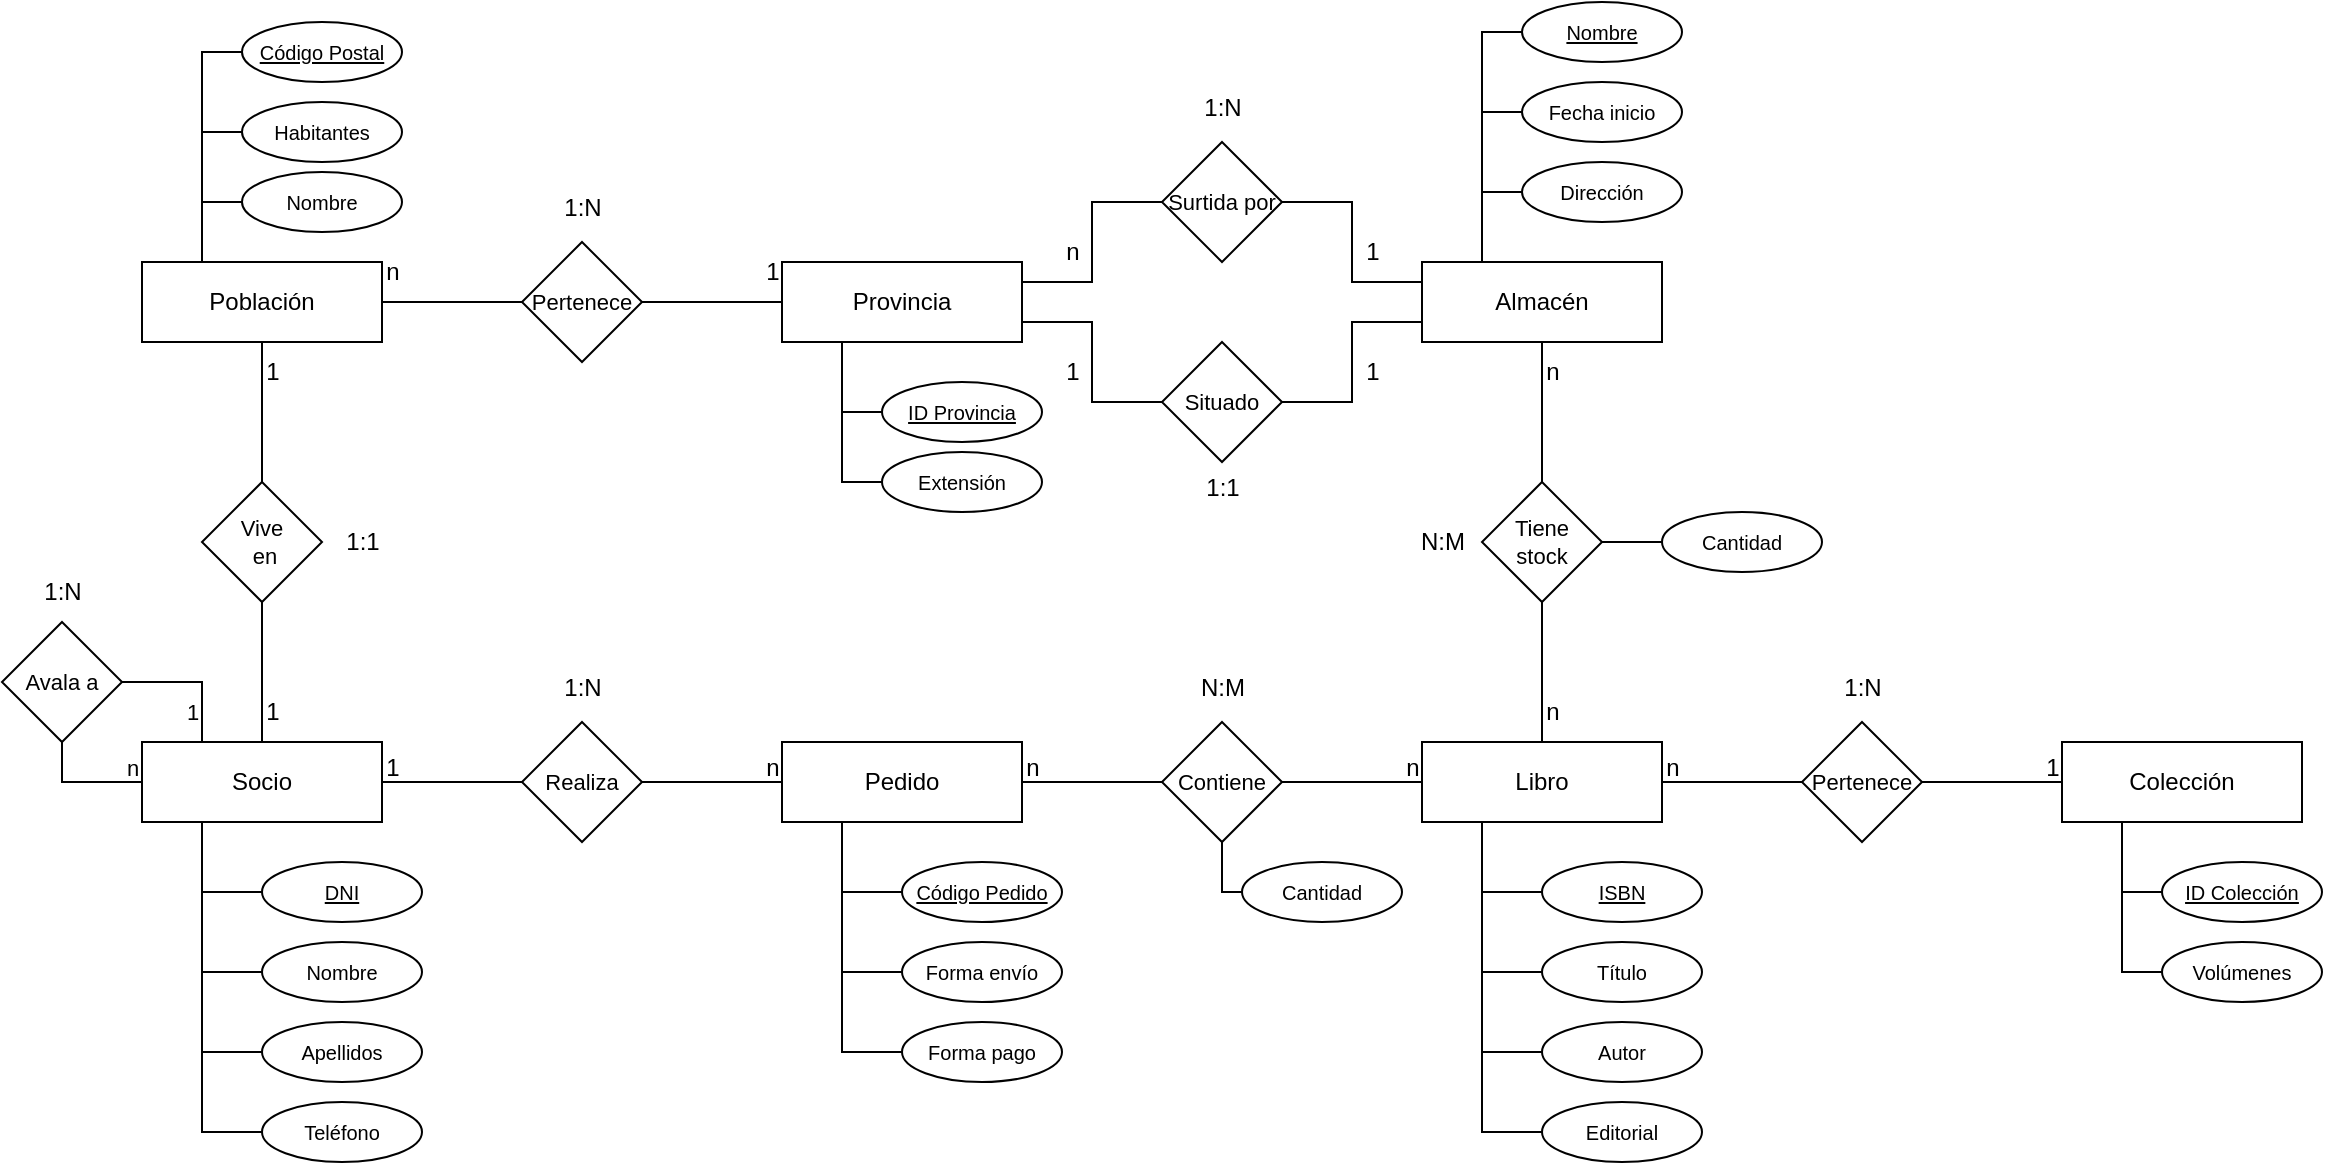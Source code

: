 <mxfile version="21.2.7" type="device">
  <diagram name="Page-1" id="IFIbUw-O5ODBvdCX3ha6">
    <mxGraphModel dx="1434" dy="1882" grid="1" gridSize="10" guides="1" tooltips="1" connect="1" arrows="1" fold="1" page="1" pageScale="1" pageWidth="850" pageHeight="1100" math="0" shadow="0">
      <root>
        <mxCell id="0" />
        <mxCell id="1" parent="0" />
        <mxCell id="svmlHl5rLktZrwbqCg48-7" style="edgeStyle=orthogonalEdgeStyle;shape=connector;rounded=0;orthogonalLoop=1;jettySize=auto;html=1;exitX=0.25;exitY=1;exitDx=0;exitDy=0;entryX=0;entryY=0.5;entryDx=0;entryDy=0;labelBackgroundColor=default;strokeColor=default;fontFamily=Helvetica;fontSize=11;fontColor=default;endArrow=none;endFill=0;" edge="1" parent="1" source="svmlHl5rLktZrwbqCg48-1" target="svmlHl5rLktZrwbqCg48-5">
          <mxGeometry relative="1" as="geometry" />
        </mxCell>
        <mxCell id="svmlHl5rLktZrwbqCg48-11" style="edgeStyle=orthogonalEdgeStyle;shape=connector;rounded=0;orthogonalLoop=1;jettySize=auto;html=1;exitX=0.25;exitY=1;exitDx=0;exitDy=0;entryX=0;entryY=0.5;entryDx=0;entryDy=0;labelBackgroundColor=default;strokeColor=default;fontFamily=Helvetica;fontSize=11;fontColor=default;endArrow=none;endFill=0;" edge="1" parent="1" source="svmlHl5rLktZrwbqCg48-1" target="svmlHl5rLktZrwbqCg48-8">
          <mxGeometry relative="1" as="geometry" />
        </mxCell>
        <mxCell id="svmlHl5rLktZrwbqCg48-12" style="edgeStyle=orthogonalEdgeStyle;shape=connector;rounded=0;orthogonalLoop=1;jettySize=auto;html=1;exitX=0.25;exitY=1;exitDx=0;exitDy=0;entryX=0;entryY=0.5;entryDx=0;entryDy=0;labelBackgroundColor=default;strokeColor=default;fontFamily=Helvetica;fontSize=11;fontColor=default;endArrow=none;endFill=0;" edge="1" parent="1" source="svmlHl5rLktZrwbqCg48-1" target="svmlHl5rLktZrwbqCg48-9">
          <mxGeometry relative="1" as="geometry" />
        </mxCell>
        <mxCell id="svmlHl5rLktZrwbqCg48-13" style="edgeStyle=orthogonalEdgeStyle;shape=connector;rounded=0;orthogonalLoop=1;jettySize=auto;html=1;exitX=0.25;exitY=1;exitDx=0;exitDy=0;entryX=0;entryY=0.5;entryDx=0;entryDy=0;labelBackgroundColor=default;strokeColor=default;fontFamily=Helvetica;fontSize=11;fontColor=default;endArrow=none;endFill=0;" edge="1" parent="1" source="svmlHl5rLktZrwbqCg48-1" target="svmlHl5rLktZrwbqCg48-10">
          <mxGeometry relative="1" as="geometry" />
        </mxCell>
        <mxCell id="svmlHl5rLktZrwbqCg48-16" style="edgeStyle=orthogonalEdgeStyle;shape=connector;rounded=0;orthogonalLoop=1;jettySize=auto;html=1;exitX=0.25;exitY=0;exitDx=0;exitDy=0;entryX=1;entryY=0.5;entryDx=0;entryDy=0;labelBackgroundColor=default;strokeColor=default;fontFamily=Helvetica;fontSize=11;fontColor=default;endArrow=none;endFill=0;" edge="1" parent="1" source="svmlHl5rLktZrwbqCg48-1" target="svmlHl5rLktZrwbqCg48-15">
          <mxGeometry relative="1" as="geometry" />
        </mxCell>
        <mxCell id="svmlHl5rLktZrwbqCg48-22" style="edgeStyle=orthogonalEdgeStyle;shape=connector;rounded=0;orthogonalLoop=1;jettySize=auto;html=1;exitX=1;exitY=0.5;exitDx=0;exitDy=0;entryX=0;entryY=0.5;entryDx=0;entryDy=0;labelBackgroundColor=default;strokeColor=default;fontFamily=Helvetica;fontSize=12;fontColor=default;endArrow=none;endFill=0;" edge="1" parent="1" source="svmlHl5rLktZrwbqCg48-1" target="svmlHl5rLktZrwbqCg48-21">
          <mxGeometry relative="1" as="geometry" />
        </mxCell>
        <mxCell id="svmlHl5rLktZrwbqCg48-50" style="edgeStyle=orthogonalEdgeStyle;shape=connector;rounded=0;orthogonalLoop=1;jettySize=auto;html=1;exitX=0.5;exitY=0;exitDx=0;exitDy=0;entryX=0.5;entryY=1;entryDx=0;entryDy=0;labelBackgroundColor=default;strokeColor=default;fontFamily=Helvetica;fontSize=12;fontColor=default;endArrow=none;endFill=0;" edge="1" parent="1" source="svmlHl5rLktZrwbqCg48-1" target="svmlHl5rLktZrwbqCg48-49">
          <mxGeometry relative="1" as="geometry" />
        </mxCell>
        <mxCell id="svmlHl5rLktZrwbqCg48-1" value="&lt;div&gt;Socio&lt;/div&gt;" style="rounded=0;whiteSpace=wrap;html=1;" vertex="1" parent="1">
          <mxGeometry x="120" y="200" width="120" height="40" as="geometry" />
        </mxCell>
        <mxCell id="svmlHl5rLktZrwbqCg48-27" style="edgeStyle=orthogonalEdgeStyle;shape=connector;rounded=0;orthogonalLoop=1;jettySize=auto;html=1;exitX=1;exitY=0.5;exitDx=0;exitDy=0;entryX=0;entryY=0.5;entryDx=0;entryDy=0;labelBackgroundColor=default;strokeColor=default;fontFamily=Helvetica;fontSize=12;fontColor=default;endArrow=none;endFill=0;" edge="1" parent="1" source="svmlHl5rLktZrwbqCg48-2" target="svmlHl5rLktZrwbqCg48-26">
          <mxGeometry relative="1" as="geometry" />
        </mxCell>
        <mxCell id="svmlHl5rLktZrwbqCg48-42" style="edgeStyle=orthogonalEdgeStyle;shape=connector;rounded=0;orthogonalLoop=1;jettySize=auto;html=1;exitX=0.25;exitY=1;exitDx=0;exitDy=0;entryX=0;entryY=0.5;entryDx=0;entryDy=0;labelBackgroundColor=default;strokeColor=default;fontFamily=Helvetica;fontSize=12;fontColor=default;endArrow=none;endFill=0;" edge="1" parent="1" source="svmlHl5rLktZrwbqCg48-2" target="svmlHl5rLktZrwbqCg48-39">
          <mxGeometry relative="1" as="geometry" />
        </mxCell>
        <mxCell id="svmlHl5rLktZrwbqCg48-2" value="&lt;div&gt;Pedido&lt;/div&gt;" style="rounded=0;whiteSpace=wrap;html=1;" vertex="1" parent="1">
          <mxGeometry x="440" y="200" width="120" height="40" as="geometry" />
        </mxCell>
        <mxCell id="svmlHl5rLktZrwbqCg48-5" value="&lt;font style=&quot;font-size: 10px;&quot;&gt;&lt;u style=&quot;font-size: 10px;&quot;&gt;DNI&lt;/u&gt;&lt;/font&gt;" style="ellipse;whiteSpace=wrap;html=1;rounded=0;fontSize=10;" vertex="1" parent="1">
          <mxGeometry x="180" y="260" width="80" height="30" as="geometry" />
        </mxCell>
        <mxCell id="svmlHl5rLktZrwbqCg48-8" value="&lt;div&gt;Nombre&lt;/div&gt;" style="ellipse;whiteSpace=wrap;html=1;rounded=0;fontSize=10;" vertex="1" parent="1">
          <mxGeometry x="180" y="300" width="80" height="30" as="geometry" />
        </mxCell>
        <mxCell id="svmlHl5rLktZrwbqCg48-9" value="Apellidos" style="ellipse;whiteSpace=wrap;html=1;rounded=0;fontSize=10;" vertex="1" parent="1">
          <mxGeometry x="180" y="340" width="80" height="30" as="geometry" />
        </mxCell>
        <mxCell id="svmlHl5rLktZrwbqCg48-10" value="&lt;div&gt;Teléfono&lt;/div&gt;" style="ellipse;whiteSpace=wrap;html=1;rounded=0;fontSize=10;" vertex="1" parent="1">
          <mxGeometry x="180" y="380" width="80" height="30" as="geometry" />
        </mxCell>
        <mxCell id="svmlHl5rLktZrwbqCg48-17" style="edgeStyle=orthogonalEdgeStyle;shape=connector;rounded=0;orthogonalLoop=1;jettySize=auto;html=1;exitX=0.5;exitY=1;exitDx=0;exitDy=0;entryX=0;entryY=0.5;entryDx=0;entryDy=0;labelBackgroundColor=default;strokeColor=default;fontFamily=Helvetica;fontSize=11;fontColor=default;endArrow=none;endFill=0;" edge="1" parent="1" source="svmlHl5rLktZrwbqCg48-15" target="svmlHl5rLktZrwbqCg48-1">
          <mxGeometry relative="1" as="geometry" />
        </mxCell>
        <mxCell id="svmlHl5rLktZrwbqCg48-15" value="Avala a" style="rhombus;whiteSpace=wrap;html=1;fontFamily=Helvetica;fontSize=11;fontColor=default;" vertex="1" parent="1">
          <mxGeometry x="50" y="140" width="60" height="60" as="geometry" />
        </mxCell>
        <mxCell id="svmlHl5rLktZrwbqCg48-18" value="1" style="text;html=1;align=center;verticalAlign=middle;resizable=0;points=[];autosize=1;strokeColor=none;fillColor=none;fontSize=11;fontFamily=Helvetica;fontColor=default;" vertex="1" parent="1">
          <mxGeometry x="130" y="170" width="30" height="30" as="geometry" />
        </mxCell>
        <mxCell id="svmlHl5rLktZrwbqCg48-19" value="n" style="text;html=1;align=center;verticalAlign=middle;resizable=0;points=[];autosize=1;strokeColor=none;fillColor=none;fontSize=11;fontFamily=Helvetica;fontColor=default;" vertex="1" parent="1">
          <mxGeometry x="100" y="198" width="30" height="30" as="geometry" />
        </mxCell>
        <mxCell id="svmlHl5rLktZrwbqCg48-23" style="edgeStyle=orthogonalEdgeStyle;shape=connector;rounded=0;orthogonalLoop=1;jettySize=auto;html=1;exitX=1;exitY=0.5;exitDx=0;exitDy=0;entryX=0;entryY=0.5;entryDx=0;entryDy=0;labelBackgroundColor=default;strokeColor=default;fontFamily=Helvetica;fontSize=12;fontColor=default;endArrow=none;endFill=0;" edge="1" parent="1" source="svmlHl5rLktZrwbqCg48-21" target="svmlHl5rLktZrwbqCg48-2">
          <mxGeometry relative="1" as="geometry" />
        </mxCell>
        <mxCell id="svmlHl5rLktZrwbqCg48-21" value="Realiza" style="rhombus;whiteSpace=wrap;html=1;fontFamily=Helvetica;fontSize=11;fontColor=default;" vertex="1" parent="1">
          <mxGeometry x="310" y="190" width="60" height="60" as="geometry" />
        </mxCell>
        <mxCell id="svmlHl5rLktZrwbqCg48-24" value="&lt;div&gt;Libro&lt;/div&gt;" style="rounded=0;whiteSpace=wrap;html=1;" vertex="1" parent="1">
          <mxGeometry x="760" y="200" width="120" height="40" as="geometry" />
        </mxCell>
        <mxCell id="svmlHl5rLktZrwbqCg48-28" style="edgeStyle=orthogonalEdgeStyle;shape=connector;rounded=0;orthogonalLoop=1;jettySize=auto;html=1;exitX=1;exitY=0.5;exitDx=0;exitDy=0;entryX=0;entryY=0.5;entryDx=0;entryDy=0;labelBackgroundColor=default;strokeColor=default;fontFamily=Helvetica;fontSize=12;fontColor=default;endArrow=none;endFill=0;" edge="1" parent="1" source="svmlHl5rLktZrwbqCg48-26" target="svmlHl5rLktZrwbqCg48-24">
          <mxGeometry relative="1" as="geometry" />
        </mxCell>
        <mxCell id="svmlHl5rLktZrwbqCg48-26" value="&lt;div&gt;Contiene&lt;/div&gt;" style="rhombus;whiteSpace=wrap;html=1;fontFamily=Helvetica;fontSize=11;fontColor=default;" vertex="1" parent="1">
          <mxGeometry x="630" y="190" width="60" height="60" as="geometry" />
        </mxCell>
        <mxCell id="svmlHl5rLktZrwbqCg48-29" value="n" style="text;html=1;align=center;verticalAlign=middle;resizable=0;points=[];autosize=1;strokeColor=none;fillColor=none;fontSize=12;fontFamily=Helvetica;fontColor=default;" vertex="1" parent="1">
          <mxGeometry x="550" y="198" width="30" height="30" as="geometry" />
        </mxCell>
        <mxCell id="svmlHl5rLktZrwbqCg48-30" value="1" style="text;html=1;align=center;verticalAlign=middle;resizable=0;points=[];autosize=1;strokeColor=none;fillColor=none;fontSize=12;fontFamily=Helvetica;fontColor=default;" vertex="1" parent="1">
          <mxGeometry x="1060" y="198" width="30" height="30" as="geometry" />
        </mxCell>
        <mxCell id="svmlHl5rLktZrwbqCg48-31" value="n" style="text;html=1;align=center;verticalAlign=middle;resizable=0;points=[];autosize=1;strokeColor=none;fillColor=none;fontSize=12;fontFamily=Helvetica;fontColor=default;" vertex="1" parent="1">
          <mxGeometry x="420" y="198" width="30" height="30" as="geometry" />
        </mxCell>
        <mxCell id="svmlHl5rLktZrwbqCg48-33" value="1" style="text;html=1;align=center;verticalAlign=middle;resizable=0;points=[];autosize=1;strokeColor=none;fillColor=none;fontSize=12;fontFamily=Helvetica;fontColor=default;" vertex="1" parent="1">
          <mxGeometry x="230" y="198" width="30" height="30" as="geometry" />
        </mxCell>
        <mxCell id="svmlHl5rLktZrwbqCg48-141" style="edgeStyle=orthogonalEdgeStyle;shape=connector;rounded=0;orthogonalLoop=1;jettySize=auto;html=1;exitX=0;exitY=0.5;exitDx=0;exitDy=0;entryX=0.25;entryY=1;entryDx=0;entryDy=0;labelBackgroundColor=default;strokeColor=default;fontFamily=Helvetica;fontSize=12;fontColor=default;endArrow=none;endFill=0;" edge="1" parent="1" source="svmlHl5rLktZrwbqCg48-34" target="svmlHl5rLktZrwbqCg48-2">
          <mxGeometry relative="1" as="geometry" />
        </mxCell>
        <mxCell id="svmlHl5rLktZrwbqCg48-34" value="&lt;div&gt;&lt;u&gt;Código Pedido&lt;/u&gt;&lt;/div&gt;" style="ellipse;whiteSpace=wrap;html=1;rounded=0;fontSize=10;" vertex="1" parent="1">
          <mxGeometry x="500" y="260" width="80" height="30" as="geometry" />
        </mxCell>
        <mxCell id="svmlHl5rLktZrwbqCg48-41" style="edgeStyle=orthogonalEdgeStyle;shape=connector;rounded=0;orthogonalLoop=1;jettySize=auto;html=1;exitX=0;exitY=0.5;exitDx=0;exitDy=0;entryX=0.25;entryY=1;entryDx=0;entryDy=0;labelBackgroundColor=default;strokeColor=default;fontFamily=Helvetica;fontSize=12;fontColor=default;endArrow=none;endFill=0;" edge="1" parent="1" source="svmlHl5rLktZrwbqCg48-37" target="svmlHl5rLktZrwbqCg48-2">
          <mxGeometry relative="1" as="geometry" />
        </mxCell>
        <mxCell id="svmlHl5rLktZrwbqCg48-37" value="&lt;div&gt;Forma envío&lt;/div&gt;" style="ellipse;whiteSpace=wrap;html=1;rounded=0;fontSize=10;" vertex="1" parent="1">
          <mxGeometry x="500" y="300" width="80" height="30" as="geometry" />
        </mxCell>
        <mxCell id="svmlHl5rLktZrwbqCg48-39" value="&lt;div&gt;Forma pago&lt;br&gt;&lt;/div&gt;" style="ellipse;whiteSpace=wrap;html=1;rounded=0;fontSize=10;" vertex="1" parent="1">
          <mxGeometry x="500" y="340" width="80" height="30" as="geometry" />
        </mxCell>
        <mxCell id="svmlHl5rLktZrwbqCg48-47" style="edgeStyle=orthogonalEdgeStyle;shape=connector;rounded=0;orthogonalLoop=1;jettySize=auto;html=1;exitX=0;exitY=0.5;exitDx=0;exitDy=0;entryX=0.5;entryY=1;entryDx=0;entryDy=0;labelBackgroundColor=default;strokeColor=default;fontFamily=Helvetica;fontSize=12;fontColor=default;endArrow=none;endFill=0;" edge="1" parent="1" source="svmlHl5rLktZrwbqCg48-43" target="svmlHl5rLktZrwbqCg48-26">
          <mxGeometry relative="1" as="geometry" />
        </mxCell>
        <mxCell id="svmlHl5rLktZrwbqCg48-43" value="&lt;div&gt;Cantidad&lt;/div&gt;" style="ellipse;whiteSpace=wrap;html=1;rounded=0;fontSize=10;" vertex="1" parent="1">
          <mxGeometry x="670" y="260" width="80" height="30" as="geometry" />
        </mxCell>
        <mxCell id="svmlHl5rLktZrwbqCg48-48" value="&lt;div&gt;Población&lt;/div&gt;" style="rounded=0;whiteSpace=wrap;html=1;" vertex="1" parent="1">
          <mxGeometry x="120" y="-40" width="120" height="40" as="geometry" />
        </mxCell>
        <mxCell id="svmlHl5rLktZrwbqCg48-51" style="edgeStyle=orthogonalEdgeStyle;shape=connector;rounded=0;orthogonalLoop=1;jettySize=auto;html=1;exitX=0.5;exitY=0;exitDx=0;exitDy=0;entryX=0.5;entryY=1;entryDx=0;entryDy=0;labelBackgroundColor=default;strokeColor=default;fontFamily=Helvetica;fontSize=12;fontColor=default;endArrow=none;endFill=0;" edge="1" parent="1" source="svmlHl5rLktZrwbqCg48-49" target="svmlHl5rLktZrwbqCg48-48">
          <mxGeometry relative="1" as="geometry" />
        </mxCell>
        <mxCell id="svmlHl5rLktZrwbqCg48-49" value="&lt;div&gt;Vive&lt;/div&gt;&lt;div&gt;&amp;nbsp;en&lt;/div&gt;" style="rhombus;whiteSpace=wrap;html=1;fontFamily=Helvetica;fontSize=11;fontColor=default;" vertex="1" parent="1">
          <mxGeometry x="150" y="70" width="60" height="60" as="geometry" />
        </mxCell>
        <mxCell id="svmlHl5rLktZrwbqCg48-63" value="" style="edgeStyle=orthogonalEdgeStyle;shape=connector;rounded=0;orthogonalLoop=1;jettySize=auto;html=1;labelBackgroundColor=default;strokeColor=default;fontFamily=Helvetica;fontSize=12;fontColor=default;endArrow=none;endFill=0;" edge="1" parent="1" source="svmlHl5rLktZrwbqCg48-61" target="svmlHl5rLktZrwbqCg48-62">
          <mxGeometry relative="1" as="geometry" />
        </mxCell>
        <mxCell id="svmlHl5rLktZrwbqCg48-64" value="" style="edgeStyle=orthogonalEdgeStyle;shape=connector;rounded=0;orthogonalLoop=1;jettySize=auto;html=1;labelBackgroundColor=default;strokeColor=default;fontFamily=Helvetica;fontSize=12;fontColor=default;endArrow=none;endFill=0;" edge="1" parent="1" source="svmlHl5rLktZrwbqCg48-61" target="svmlHl5rLktZrwbqCg48-48">
          <mxGeometry relative="1" as="geometry" />
        </mxCell>
        <mxCell id="svmlHl5rLktZrwbqCg48-61" value="Pertenece" style="rhombus;whiteSpace=wrap;html=1;fontFamily=Helvetica;fontSize=11;fontColor=default;" vertex="1" parent="1">
          <mxGeometry x="310" y="-50" width="60" height="60" as="geometry" />
        </mxCell>
        <mxCell id="svmlHl5rLktZrwbqCg48-62" value="Provincia" style="rounded=0;whiteSpace=wrap;html=1;" vertex="1" parent="1">
          <mxGeometry x="440" y="-40" width="120" height="40" as="geometry" />
        </mxCell>
        <mxCell id="svmlHl5rLktZrwbqCg48-65" value="1" style="text;html=1;align=center;verticalAlign=middle;resizable=0;points=[];autosize=1;strokeColor=none;fillColor=none;fontSize=12;fontFamily=Helvetica;fontColor=default;" vertex="1" parent="1">
          <mxGeometry x="420" y="-50" width="30" height="30" as="geometry" />
        </mxCell>
        <mxCell id="svmlHl5rLktZrwbqCg48-66" value="n" style="text;html=1;align=center;verticalAlign=middle;resizable=0;points=[];autosize=1;strokeColor=none;fillColor=none;fontSize=12;fontFamily=Helvetica;fontColor=default;" vertex="1" parent="1">
          <mxGeometry x="230" y="-50" width="30" height="30" as="geometry" />
        </mxCell>
        <mxCell id="svmlHl5rLktZrwbqCg48-68" style="edgeStyle=orthogonalEdgeStyle;shape=connector;rounded=0;orthogonalLoop=1;jettySize=auto;html=1;exitX=0;exitY=0.5;exitDx=0;exitDy=0;entryX=0.25;entryY=1;entryDx=0;entryDy=0;labelBackgroundColor=default;strokeColor=default;fontFamily=Helvetica;fontSize=12;fontColor=default;endArrow=none;endFill=0;" edge="1" parent="1" source="svmlHl5rLktZrwbqCg48-67" target="svmlHl5rLktZrwbqCg48-62">
          <mxGeometry relative="1" as="geometry" />
        </mxCell>
        <mxCell id="svmlHl5rLktZrwbqCg48-67" value="&lt;u&gt;ID Provincia&lt;br&gt;&lt;/u&gt;" style="ellipse;whiteSpace=wrap;html=1;rounded=0;fontSize=10;" vertex="1" parent="1">
          <mxGeometry x="490" y="20" width="80" height="30" as="geometry" />
        </mxCell>
        <mxCell id="svmlHl5rLktZrwbqCg48-70" style="edgeStyle=orthogonalEdgeStyle;shape=connector;rounded=0;orthogonalLoop=1;jettySize=auto;html=1;exitX=0;exitY=0.5;exitDx=0;exitDy=0;entryX=0.25;entryY=0;entryDx=0;entryDy=0;labelBackgroundColor=default;strokeColor=default;fontFamily=Helvetica;fontSize=12;fontColor=default;endArrow=none;endFill=0;" edge="1" parent="1" source="svmlHl5rLktZrwbqCg48-69" target="svmlHl5rLktZrwbqCg48-48">
          <mxGeometry relative="1" as="geometry" />
        </mxCell>
        <mxCell id="svmlHl5rLktZrwbqCg48-69" value="&lt;div&gt;Habitantes&lt;/div&gt;" style="ellipse;whiteSpace=wrap;html=1;rounded=0;fontSize=10;" vertex="1" parent="1">
          <mxGeometry x="170" y="-120" width="80" height="30" as="geometry" />
        </mxCell>
        <mxCell id="svmlHl5rLktZrwbqCg48-72" value="Provincia" style="rounded=0;whiteSpace=wrap;html=1;" vertex="1" parent="1">
          <mxGeometry x="760" y="-40" width="120" height="40" as="geometry" />
        </mxCell>
        <mxCell id="svmlHl5rLktZrwbqCg48-73" value="Almacén" style="rounded=0;whiteSpace=wrap;html=1;" vertex="1" parent="1">
          <mxGeometry x="760" y="-40" width="120" height="40" as="geometry" />
        </mxCell>
        <mxCell id="svmlHl5rLktZrwbqCg48-75" value="" style="edgeStyle=orthogonalEdgeStyle;shape=connector;rounded=0;orthogonalLoop=1;jettySize=auto;html=1;labelBackgroundColor=default;strokeColor=default;fontFamily=Helvetica;fontSize=12;fontColor=default;endArrow=none;endFill=0;" edge="1" parent="1" source="svmlHl5rLktZrwbqCg48-74" target="svmlHl5rLktZrwbqCg48-62">
          <mxGeometry relative="1" as="geometry">
            <Array as="points">
              <mxPoint x="595" y="-70" />
              <mxPoint x="595" y="-30" />
            </Array>
          </mxGeometry>
        </mxCell>
        <mxCell id="svmlHl5rLktZrwbqCg48-76" value="" style="edgeStyle=orthogonalEdgeStyle;shape=connector;rounded=0;orthogonalLoop=1;jettySize=auto;html=1;labelBackgroundColor=default;strokeColor=default;fontFamily=Helvetica;fontSize=12;fontColor=default;endArrow=none;endFill=0;" edge="1" parent="1" source="svmlHl5rLktZrwbqCg48-74" target="svmlHl5rLktZrwbqCg48-73">
          <mxGeometry relative="1" as="geometry">
            <Array as="points">
              <mxPoint x="725" y="-70" />
              <mxPoint x="725" y="-30" />
            </Array>
          </mxGeometry>
        </mxCell>
        <mxCell id="svmlHl5rLktZrwbqCg48-74" value="Surtida por" style="rhombus;whiteSpace=wrap;html=1;fontFamily=Helvetica;fontSize=11;fontColor=default;" vertex="1" parent="1">
          <mxGeometry x="630" y="-100" width="60" height="60" as="geometry" />
        </mxCell>
        <mxCell id="svmlHl5rLktZrwbqCg48-78" style="edgeStyle=orthogonalEdgeStyle;shape=connector;rounded=0;orthogonalLoop=1;jettySize=auto;html=1;exitX=0;exitY=0.5;exitDx=0;exitDy=0;entryX=0.25;entryY=0;entryDx=0;entryDy=0;labelBackgroundColor=default;strokeColor=default;fontFamily=Helvetica;fontSize=12;fontColor=default;endArrow=none;endFill=0;" edge="1" parent="1" source="svmlHl5rLktZrwbqCg48-77" target="svmlHl5rLktZrwbqCg48-73">
          <mxGeometry relative="1" as="geometry" />
        </mxCell>
        <mxCell id="svmlHl5rLktZrwbqCg48-77" value="&lt;u&gt;Nombre&lt;br&gt;&lt;/u&gt;" style="ellipse;whiteSpace=wrap;html=1;rounded=0;fontSize=10;" vertex="1" parent="1">
          <mxGeometry x="810" y="-170" width="80" height="30" as="geometry" />
        </mxCell>
        <mxCell id="svmlHl5rLktZrwbqCg48-83" style="edgeStyle=orthogonalEdgeStyle;shape=connector;rounded=0;orthogonalLoop=1;jettySize=auto;html=1;exitX=0;exitY=0.5;exitDx=0;exitDy=0;entryX=0.25;entryY=0;entryDx=0;entryDy=0;labelBackgroundColor=default;strokeColor=default;fontFamily=Helvetica;fontSize=12;fontColor=default;endArrow=none;endFill=0;" edge="1" parent="1" source="svmlHl5rLktZrwbqCg48-79" target="svmlHl5rLktZrwbqCg48-73">
          <mxGeometry relative="1" as="geometry" />
        </mxCell>
        <mxCell id="svmlHl5rLktZrwbqCg48-79" value="Fecha inicio" style="ellipse;whiteSpace=wrap;html=1;rounded=0;fontSize=10;" vertex="1" parent="1">
          <mxGeometry x="810" y="-130" width="80" height="30" as="geometry" />
        </mxCell>
        <mxCell id="svmlHl5rLktZrwbqCg48-84" style="edgeStyle=orthogonalEdgeStyle;shape=connector;rounded=0;orthogonalLoop=1;jettySize=auto;html=1;exitX=0;exitY=0.5;exitDx=0;exitDy=0;entryX=0.25;entryY=0;entryDx=0;entryDy=0;labelBackgroundColor=default;strokeColor=default;fontFamily=Helvetica;fontSize=12;fontColor=default;endArrow=none;endFill=0;" edge="1" parent="1" source="svmlHl5rLktZrwbqCg48-80" target="svmlHl5rLktZrwbqCg48-73">
          <mxGeometry relative="1" as="geometry" />
        </mxCell>
        <mxCell id="svmlHl5rLktZrwbqCg48-80" value="Dirección" style="ellipse;whiteSpace=wrap;html=1;rounded=0;fontSize=10;" vertex="1" parent="1">
          <mxGeometry x="810" y="-90" width="80" height="30" as="geometry" />
        </mxCell>
        <mxCell id="svmlHl5rLktZrwbqCg48-86" style="edgeStyle=orthogonalEdgeStyle;shape=connector;rounded=0;orthogonalLoop=1;jettySize=auto;html=1;exitX=0.5;exitY=0;exitDx=0;exitDy=0;entryX=0.5;entryY=1;entryDx=0;entryDy=0;labelBackgroundColor=default;strokeColor=default;fontFamily=Helvetica;fontSize=12;fontColor=default;endArrow=none;endFill=0;" edge="1" parent="1" source="svmlHl5rLktZrwbqCg48-85" target="svmlHl5rLktZrwbqCg48-73">
          <mxGeometry relative="1" as="geometry" />
        </mxCell>
        <mxCell id="svmlHl5rLktZrwbqCg48-87" style="edgeStyle=orthogonalEdgeStyle;shape=connector;rounded=0;orthogonalLoop=1;jettySize=auto;html=1;exitX=0.5;exitY=1;exitDx=0;exitDy=0;entryX=0.5;entryY=0;entryDx=0;entryDy=0;labelBackgroundColor=default;strokeColor=default;fontFamily=Helvetica;fontSize=12;fontColor=default;endArrow=none;endFill=0;" edge="1" parent="1" source="svmlHl5rLktZrwbqCg48-85" target="svmlHl5rLktZrwbqCg48-24">
          <mxGeometry relative="1" as="geometry" />
        </mxCell>
        <mxCell id="svmlHl5rLktZrwbqCg48-90" style="edgeStyle=orthogonalEdgeStyle;shape=connector;rounded=0;orthogonalLoop=1;jettySize=auto;html=1;exitX=1;exitY=0.5;exitDx=0;exitDy=0;entryX=0;entryY=0.5;entryDx=0;entryDy=0;labelBackgroundColor=default;strokeColor=default;fontFamily=Helvetica;fontSize=12;fontColor=default;endArrow=none;endFill=0;" edge="1" parent="1" source="svmlHl5rLktZrwbqCg48-85" target="svmlHl5rLktZrwbqCg48-89">
          <mxGeometry relative="1" as="geometry" />
        </mxCell>
        <mxCell id="svmlHl5rLktZrwbqCg48-85" value="Tiene&lt;div&gt;stock&lt;/div&gt;" style="rhombus;whiteSpace=wrap;html=1;fontFamily=Helvetica;fontSize=11;fontColor=default;" vertex="1" parent="1">
          <mxGeometry x="790" y="70" width="60" height="60" as="geometry" />
        </mxCell>
        <mxCell id="svmlHl5rLktZrwbqCg48-89" value="&lt;div&gt;Cantidad&lt;/div&gt;" style="ellipse;whiteSpace=wrap;html=1;rounded=0;fontSize=10;" vertex="1" parent="1">
          <mxGeometry x="880" y="85" width="80" height="30" as="geometry" />
        </mxCell>
        <mxCell id="svmlHl5rLktZrwbqCg48-92" style="edgeStyle=orthogonalEdgeStyle;shape=connector;rounded=0;orthogonalLoop=1;jettySize=auto;html=1;exitX=0;exitY=0.5;exitDx=0;exitDy=0;entryX=0.25;entryY=1;entryDx=0;entryDy=0;labelBackgroundColor=default;strokeColor=default;fontFamily=Helvetica;fontSize=12;fontColor=default;endArrow=none;endFill=0;" edge="1" parent="1" source="svmlHl5rLktZrwbqCg48-91" target="svmlHl5rLktZrwbqCg48-24">
          <mxGeometry relative="1" as="geometry" />
        </mxCell>
        <mxCell id="svmlHl5rLktZrwbqCg48-91" value="&lt;u&gt;ISBN&lt;/u&gt;" style="ellipse;whiteSpace=wrap;html=1;rounded=0;fontSize=10;" vertex="1" parent="1">
          <mxGeometry x="820" y="260" width="80" height="30" as="geometry" />
        </mxCell>
        <mxCell id="svmlHl5rLktZrwbqCg48-96" style="edgeStyle=orthogonalEdgeStyle;shape=connector;rounded=0;orthogonalLoop=1;jettySize=auto;html=1;exitX=0;exitY=0.5;exitDx=0;exitDy=0;entryX=0.25;entryY=1;entryDx=0;entryDy=0;labelBackgroundColor=default;strokeColor=default;fontFamily=Helvetica;fontSize=12;fontColor=default;endArrow=none;endFill=0;" edge="1" parent="1" source="svmlHl5rLktZrwbqCg48-93" target="svmlHl5rLktZrwbqCg48-24">
          <mxGeometry relative="1" as="geometry" />
        </mxCell>
        <mxCell id="svmlHl5rLktZrwbqCg48-93" value="Título" style="ellipse;whiteSpace=wrap;html=1;rounded=0;fontSize=10;" vertex="1" parent="1">
          <mxGeometry x="820" y="300" width="80" height="30" as="geometry" />
        </mxCell>
        <mxCell id="svmlHl5rLktZrwbqCg48-98" style="edgeStyle=orthogonalEdgeStyle;shape=connector;rounded=0;orthogonalLoop=1;jettySize=auto;html=1;exitX=0;exitY=0.5;exitDx=0;exitDy=0;entryX=0.25;entryY=1;entryDx=0;entryDy=0;labelBackgroundColor=default;strokeColor=default;fontFamily=Helvetica;fontSize=12;fontColor=default;endArrow=none;endFill=0;" edge="1" parent="1" source="svmlHl5rLktZrwbqCg48-94" target="svmlHl5rLktZrwbqCg48-24">
          <mxGeometry relative="1" as="geometry" />
        </mxCell>
        <mxCell id="svmlHl5rLktZrwbqCg48-94" value="Autor" style="ellipse;whiteSpace=wrap;html=1;rounded=0;fontSize=10;" vertex="1" parent="1">
          <mxGeometry x="820" y="340" width="80" height="30" as="geometry" />
        </mxCell>
        <mxCell id="svmlHl5rLktZrwbqCg48-99" style="edgeStyle=orthogonalEdgeStyle;shape=connector;rounded=0;orthogonalLoop=1;jettySize=auto;html=1;exitX=0;exitY=0.5;exitDx=0;exitDy=0;entryX=0.25;entryY=1;entryDx=0;entryDy=0;labelBackgroundColor=default;strokeColor=default;fontFamily=Helvetica;fontSize=12;fontColor=default;endArrow=none;endFill=0;" edge="1" parent="1" source="svmlHl5rLktZrwbqCg48-95" target="svmlHl5rLktZrwbqCg48-24">
          <mxGeometry relative="1" as="geometry" />
        </mxCell>
        <mxCell id="svmlHl5rLktZrwbqCg48-95" value="Editorial" style="ellipse;whiteSpace=wrap;html=1;rounded=0;fontSize=10;" vertex="1" parent="1">
          <mxGeometry x="820" y="380" width="80" height="30" as="geometry" />
        </mxCell>
        <mxCell id="svmlHl5rLktZrwbqCg48-100" value="&lt;div&gt;Colección&lt;/div&gt;" style="rounded=0;whiteSpace=wrap;html=1;" vertex="1" parent="1">
          <mxGeometry x="1080" y="200" width="120" height="40" as="geometry" />
        </mxCell>
        <mxCell id="svmlHl5rLktZrwbqCg48-102" value="" style="edgeStyle=orthogonalEdgeStyle;shape=connector;rounded=0;orthogonalLoop=1;jettySize=auto;html=1;labelBackgroundColor=default;strokeColor=default;fontFamily=Helvetica;fontSize=12;fontColor=default;endArrow=none;endFill=0;" edge="1" parent="1" source="svmlHl5rLktZrwbqCg48-101" target="svmlHl5rLktZrwbqCg48-24">
          <mxGeometry relative="1" as="geometry" />
        </mxCell>
        <mxCell id="svmlHl5rLktZrwbqCg48-103" value="" style="edgeStyle=orthogonalEdgeStyle;shape=connector;rounded=0;orthogonalLoop=1;jettySize=auto;html=1;labelBackgroundColor=default;strokeColor=default;fontFamily=Helvetica;fontSize=12;fontColor=default;endArrow=none;endFill=0;" edge="1" parent="1" source="svmlHl5rLktZrwbqCg48-101" target="svmlHl5rLktZrwbqCg48-100">
          <mxGeometry relative="1" as="geometry">
            <Array as="points">
              <mxPoint x="1070" y="220" />
              <mxPoint x="1070" y="220" />
            </Array>
          </mxGeometry>
        </mxCell>
        <mxCell id="svmlHl5rLktZrwbqCg48-101" value="Pertenece" style="rhombus;whiteSpace=wrap;html=1;fontFamily=Helvetica;fontSize=11;fontColor=default;" vertex="1" parent="1">
          <mxGeometry x="950" y="190" width="60" height="60" as="geometry" />
        </mxCell>
        <mxCell id="svmlHl5rLktZrwbqCg48-107" style="edgeStyle=orthogonalEdgeStyle;shape=connector;rounded=0;orthogonalLoop=1;jettySize=auto;html=1;exitX=0;exitY=0.5;exitDx=0;exitDy=0;entryX=0.25;entryY=1;entryDx=0;entryDy=0;labelBackgroundColor=default;strokeColor=default;fontFamily=Helvetica;fontSize=12;fontColor=default;endArrow=none;endFill=0;" edge="1" parent="1" source="svmlHl5rLktZrwbqCg48-104" target="svmlHl5rLktZrwbqCg48-100">
          <mxGeometry relative="1" as="geometry" />
        </mxCell>
        <mxCell id="svmlHl5rLktZrwbqCg48-104" value="&lt;u&gt;ID Colección&lt;br&gt;&lt;/u&gt;" style="ellipse;whiteSpace=wrap;html=1;rounded=0;fontSize=10;fontStyle=4" vertex="1" parent="1">
          <mxGeometry x="1130" y="260" width="80" height="30" as="geometry" />
        </mxCell>
        <mxCell id="svmlHl5rLktZrwbqCg48-108" style="edgeStyle=orthogonalEdgeStyle;shape=connector;rounded=0;orthogonalLoop=1;jettySize=auto;html=1;exitX=0;exitY=0.5;exitDx=0;exitDy=0;entryX=0.25;entryY=1;entryDx=0;entryDy=0;labelBackgroundColor=default;strokeColor=default;fontFamily=Helvetica;fontSize=12;fontColor=default;endArrow=none;endFill=0;" edge="1" parent="1" source="svmlHl5rLktZrwbqCg48-105" target="svmlHl5rLktZrwbqCg48-100">
          <mxGeometry relative="1" as="geometry" />
        </mxCell>
        <mxCell id="svmlHl5rLktZrwbqCg48-105" value="Volúmenes" style="ellipse;whiteSpace=wrap;html=1;rounded=0;fontSize=10;" vertex="1" parent="1">
          <mxGeometry x="1130" y="300" width="80" height="30" as="geometry" />
        </mxCell>
        <mxCell id="svmlHl5rLktZrwbqCg48-109" value="n" style="text;html=1;align=center;verticalAlign=middle;resizable=0;points=[];autosize=1;strokeColor=none;fillColor=none;fontSize=12;fontFamily=Helvetica;fontColor=default;" vertex="1" parent="1">
          <mxGeometry x="870" y="198" width="30" height="30" as="geometry" />
        </mxCell>
        <mxCell id="svmlHl5rLktZrwbqCg48-110" value="n" style="text;html=1;align=center;verticalAlign=middle;resizable=0;points=[];autosize=1;strokeColor=none;fillColor=none;fontSize=12;fontFamily=Helvetica;fontColor=default;" vertex="1" parent="1">
          <mxGeometry x="810" y="170" width="30" height="30" as="geometry" />
        </mxCell>
        <mxCell id="svmlHl5rLktZrwbqCg48-111" value="n" style="text;html=1;align=center;verticalAlign=middle;resizable=0;points=[];autosize=1;strokeColor=none;fillColor=none;fontSize=12;fontFamily=Helvetica;fontColor=default;" vertex="1" parent="1">
          <mxGeometry x="810" width="30" height="30" as="geometry" />
        </mxCell>
        <mxCell id="svmlHl5rLktZrwbqCg48-112" value="n" style="text;html=1;align=center;verticalAlign=middle;resizable=0;points=[];autosize=1;strokeColor=none;fillColor=none;fontSize=12;fontFamily=Helvetica;fontColor=default;" vertex="1" parent="1">
          <mxGeometry x="570" y="-60" width="30" height="30" as="geometry" />
        </mxCell>
        <mxCell id="svmlHl5rLktZrwbqCg48-113" value="1" style="text;html=1;align=center;verticalAlign=middle;resizable=0;points=[];autosize=1;strokeColor=none;fillColor=none;fontSize=12;fontFamily=Helvetica;fontColor=default;" vertex="1" parent="1">
          <mxGeometry x="720" y="-60" width="30" height="30" as="geometry" />
        </mxCell>
        <mxCell id="svmlHl5rLktZrwbqCg48-114" value="n" style="text;html=1;align=center;verticalAlign=middle;resizable=0;points=[];autosize=1;strokeColor=none;fillColor=none;fontSize=12;fontFamily=Helvetica;fontColor=default;" vertex="1" parent="1">
          <mxGeometry x="740" y="198" width="30" height="30" as="geometry" />
        </mxCell>
        <mxCell id="svmlHl5rLktZrwbqCg48-115" value="1" style="text;html=1;align=center;verticalAlign=middle;resizable=0;points=[];autosize=1;strokeColor=none;fillColor=none;fontSize=12;fontFamily=Helvetica;fontColor=default;" vertex="1" parent="1">
          <mxGeometry x="170" y="170" width="30" height="30" as="geometry" />
        </mxCell>
        <mxCell id="svmlHl5rLktZrwbqCg48-116" value="1" style="text;html=1;align=center;verticalAlign=middle;resizable=0;points=[];autosize=1;strokeColor=none;fillColor=none;fontSize=12;fontFamily=Helvetica;fontColor=default;" vertex="1" parent="1">
          <mxGeometry x="170" width="30" height="30" as="geometry" />
        </mxCell>
        <mxCell id="svmlHl5rLktZrwbqCg48-119" style="edgeStyle=orthogonalEdgeStyle;shape=connector;rounded=0;orthogonalLoop=1;jettySize=auto;html=1;exitX=0;exitY=0.5;exitDx=0;exitDy=0;entryX=1;entryY=0.5;entryDx=0;entryDy=0;labelBackgroundColor=default;strokeColor=default;fontFamily=Helvetica;fontSize=12;fontColor=default;endArrow=none;endFill=0;" edge="1" parent="1" source="svmlHl5rLktZrwbqCg48-117" target="svmlHl5rLktZrwbqCg48-62">
          <mxGeometry relative="1" as="geometry">
            <Array as="points">
              <mxPoint x="595" y="30" />
              <mxPoint x="595" y="-10" />
              <mxPoint x="560" y="-10" />
            </Array>
          </mxGeometry>
        </mxCell>
        <mxCell id="svmlHl5rLktZrwbqCg48-120" style="edgeStyle=orthogonalEdgeStyle;shape=connector;rounded=0;orthogonalLoop=1;jettySize=auto;html=1;exitX=1;exitY=0.5;exitDx=0;exitDy=0;entryX=0;entryY=0.5;entryDx=0;entryDy=0;labelBackgroundColor=default;strokeColor=default;fontFamily=Helvetica;fontSize=12;fontColor=default;endArrow=none;endFill=0;" edge="1" parent="1" source="svmlHl5rLktZrwbqCg48-117" target="svmlHl5rLktZrwbqCg48-73">
          <mxGeometry relative="1" as="geometry">
            <Array as="points">
              <mxPoint x="725" y="30" />
              <mxPoint x="725" y="-10" />
              <mxPoint x="760" y="-10" />
            </Array>
          </mxGeometry>
        </mxCell>
        <mxCell id="svmlHl5rLktZrwbqCg48-117" value="Situado" style="rhombus;whiteSpace=wrap;html=1;fontFamily=Helvetica;fontSize=11;fontColor=default;" vertex="1" parent="1">
          <mxGeometry x="630" width="60" height="60" as="geometry" />
        </mxCell>
        <mxCell id="svmlHl5rLktZrwbqCg48-121" value="1" style="text;html=1;align=center;verticalAlign=middle;resizable=0;points=[];autosize=1;strokeColor=none;fillColor=none;fontSize=12;fontFamily=Helvetica;fontColor=default;" vertex="1" parent="1">
          <mxGeometry x="720" width="30" height="30" as="geometry" />
        </mxCell>
        <mxCell id="svmlHl5rLktZrwbqCg48-122" value="1" style="text;html=1;align=center;verticalAlign=middle;resizable=0;points=[];autosize=1;strokeColor=none;fillColor=none;fontSize=12;fontFamily=Helvetica;fontColor=default;" vertex="1" parent="1">
          <mxGeometry x="570" width="30" height="30" as="geometry" />
        </mxCell>
        <mxCell id="svmlHl5rLktZrwbqCg48-125" style="edgeStyle=orthogonalEdgeStyle;shape=connector;rounded=0;orthogonalLoop=1;jettySize=auto;html=1;exitX=0;exitY=0.5;exitDx=0;exitDy=0;entryX=0.25;entryY=0;entryDx=0;entryDy=0;labelBackgroundColor=default;strokeColor=default;fontFamily=Helvetica;fontSize=12;fontColor=default;endArrow=none;endFill=0;" edge="1" parent="1" source="svmlHl5rLktZrwbqCg48-124" target="svmlHl5rLktZrwbqCg48-48">
          <mxGeometry relative="1" as="geometry" />
        </mxCell>
        <mxCell id="svmlHl5rLktZrwbqCg48-124" value="&lt;u&gt;Código Postal&lt;br&gt;&lt;/u&gt;" style="ellipse;whiteSpace=wrap;html=1;rounded=0;fontSize=10;" vertex="1" parent="1">
          <mxGeometry x="170" y="-160" width="80" height="30" as="geometry" />
        </mxCell>
        <mxCell id="svmlHl5rLktZrwbqCg48-127" style="edgeStyle=orthogonalEdgeStyle;shape=connector;rounded=0;orthogonalLoop=1;jettySize=auto;html=1;exitX=0;exitY=0.5;exitDx=0;exitDy=0;entryX=0.25;entryY=1;entryDx=0;entryDy=0;labelBackgroundColor=default;strokeColor=default;fontFamily=Helvetica;fontSize=12;fontColor=default;endArrow=none;endFill=0;" edge="1" parent="1" source="svmlHl5rLktZrwbqCg48-126" target="svmlHl5rLktZrwbqCg48-62">
          <mxGeometry relative="1" as="geometry" />
        </mxCell>
        <mxCell id="svmlHl5rLktZrwbqCg48-126" value="&lt;div&gt;Extensión&lt;/div&gt;" style="ellipse;whiteSpace=wrap;html=1;rounded=0;fontSize=10;" vertex="1" parent="1">
          <mxGeometry x="490" y="55" width="80" height="30" as="geometry" />
        </mxCell>
        <mxCell id="svmlHl5rLktZrwbqCg48-128" value="1:N" style="text;html=1;align=center;verticalAlign=middle;resizable=0;points=[];autosize=1;strokeColor=none;fillColor=none;fontSize=12;fontFamily=Helvetica;fontColor=default;" vertex="1" parent="1">
          <mxGeometry x="320" y="-82" width="40" height="30" as="geometry" />
        </mxCell>
        <mxCell id="svmlHl5rLktZrwbqCg48-129" value="1:N" style="text;html=1;align=center;verticalAlign=middle;resizable=0;points=[];autosize=1;strokeColor=none;fillColor=none;fontSize=12;fontFamily=Helvetica;fontColor=default;" vertex="1" parent="1">
          <mxGeometry x="640" y="-132" width="40" height="30" as="geometry" />
        </mxCell>
        <mxCell id="svmlHl5rLktZrwbqCg48-130" value="1:1" style="text;html=1;align=center;verticalAlign=middle;resizable=0;points=[];autosize=1;strokeColor=none;fillColor=none;fontSize=12;fontFamily=Helvetica;fontColor=default;" vertex="1" parent="1">
          <mxGeometry x="640" y="58" width="40" height="30" as="geometry" />
        </mxCell>
        <mxCell id="svmlHl5rLktZrwbqCg48-131" value="N:M" style="text;html=1;align=center;verticalAlign=middle;resizable=0;points=[];autosize=1;strokeColor=none;fillColor=none;fontSize=12;fontFamily=Helvetica;fontColor=default;" vertex="1" parent="1">
          <mxGeometry x="750" y="85" width="40" height="30" as="geometry" />
        </mxCell>
        <mxCell id="svmlHl5rLktZrwbqCg48-132" value="1:N" style="text;html=1;align=center;verticalAlign=middle;resizable=0;points=[];autosize=1;strokeColor=none;fillColor=none;fontSize=12;fontFamily=Helvetica;fontColor=default;" vertex="1" parent="1">
          <mxGeometry x="960" y="158" width="40" height="30" as="geometry" />
        </mxCell>
        <mxCell id="svmlHl5rLktZrwbqCg48-133" value="N:M" style="text;html=1;align=center;verticalAlign=middle;resizable=0;points=[];autosize=1;strokeColor=none;fillColor=none;fontSize=12;fontFamily=Helvetica;fontColor=default;" vertex="1" parent="1">
          <mxGeometry x="640" y="158" width="40" height="30" as="geometry" />
        </mxCell>
        <mxCell id="svmlHl5rLktZrwbqCg48-134" value="1:N" style="text;html=1;align=center;verticalAlign=middle;resizable=0;points=[];autosize=1;strokeColor=none;fillColor=none;fontSize=12;fontFamily=Helvetica;fontColor=default;" vertex="1" parent="1">
          <mxGeometry x="320" y="158" width="40" height="30" as="geometry" />
        </mxCell>
        <mxCell id="svmlHl5rLktZrwbqCg48-137" value="1:1" style="text;html=1;align=center;verticalAlign=middle;resizable=0;points=[];autosize=1;strokeColor=none;fillColor=none;fontSize=12;fontFamily=Helvetica;fontColor=default;" vertex="1" parent="1">
          <mxGeometry x="210" y="85" width="40" height="30" as="geometry" />
        </mxCell>
        <mxCell id="svmlHl5rLktZrwbqCg48-138" value="1:N" style="text;html=1;align=center;verticalAlign=middle;resizable=0;points=[];autosize=1;strokeColor=none;fillColor=none;fontSize=12;fontFamily=Helvetica;fontColor=default;" vertex="1" parent="1">
          <mxGeometry x="60" y="110" width="40" height="30" as="geometry" />
        </mxCell>
        <mxCell id="svmlHl5rLktZrwbqCg48-140" style="edgeStyle=orthogonalEdgeStyle;shape=connector;rounded=0;orthogonalLoop=1;jettySize=auto;html=1;exitX=0;exitY=0.5;exitDx=0;exitDy=0;entryX=0.25;entryY=0;entryDx=0;entryDy=0;labelBackgroundColor=default;strokeColor=default;fontFamily=Helvetica;fontSize=12;fontColor=default;endArrow=none;endFill=0;" edge="1" parent="1" source="svmlHl5rLktZrwbqCg48-139" target="svmlHl5rLktZrwbqCg48-48">
          <mxGeometry relative="1" as="geometry" />
        </mxCell>
        <mxCell id="svmlHl5rLktZrwbqCg48-139" value="&lt;div&gt;Nombre&lt;/div&gt;" style="ellipse;whiteSpace=wrap;html=1;rounded=0;fontSize=10;" vertex="1" parent="1">
          <mxGeometry x="170" y="-85" width="80" height="30" as="geometry" />
        </mxCell>
      </root>
    </mxGraphModel>
  </diagram>
</mxfile>
